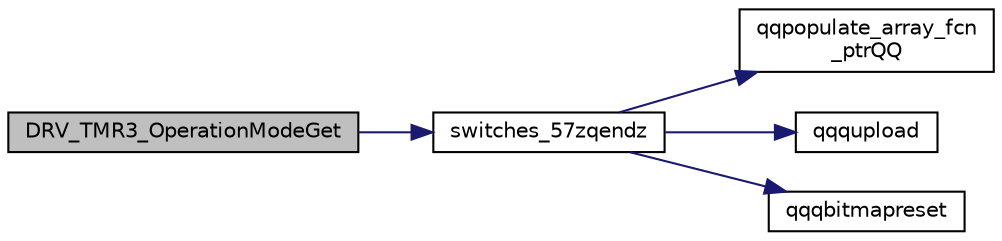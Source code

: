 digraph "DRV_TMR3_OperationModeGet"
{
  edge [fontname="Helvetica",fontsize="10",labelfontname="Helvetica",labelfontsize="10"];
  node [fontname="Helvetica",fontsize="10",shape=record];
  rankdir="LR";
  Node346 [label="DRV_TMR3_OperationModeGet",height=0.2,width=0.4,color="black", fillcolor="grey75", style="filled", fontcolor="black"];
  Node346 -> Node347 [color="midnightblue",fontsize="10",style="solid",fontname="Helvetica"];
  Node347 [label="switches_57zqendz",height=0.2,width=0.4,color="black", fillcolor="white", style="filled",URL="$inszt__switches_8c.html#ad51832297247c1ed4a8e22659b160627"];
  Node347 -> Node348 [color="midnightblue",fontsize="10",style="solid",fontname="Helvetica"];
  Node348 [label="qqpopulate_array_fcn\l_ptrQQ",height=0.2,width=0.4,color="black", fillcolor="white", style="filled",URL="$inszt__switches_8c.html#a4ad6fa1bb94fc1c3ac2dc30925106081"];
  Node347 -> Node349 [color="midnightblue",fontsize="10",style="solid",fontname="Helvetica"];
  Node349 [label="qqqupload",height=0.2,width=0.4,color="black", fillcolor="white", style="filled",URL="$inszt__switches_8c.html#a109761d7f84a96b5606e507bace276b5"];
  Node347 -> Node350 [color="midnightblue",fontsize="10",style="solid",fontname="Helvetica"];
  Node350 [label="qqqbitmapreset",height=0.2,width=0.4,color="black", fillcolor="white", style="filled",URL="$inszt__switches_8c.html#a5688fceaed93ba591e78ee15ccb0187f"];
}
